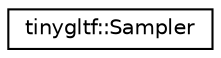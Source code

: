digraph "Graphical Class Hierarchy"
{
  edge [fontname="Helvetica",fontsize="10",labelfontname="Helvetica",labelfontsize="10"];
  node [fontname="Helvetica",fontsize="10",shape=record];
  rankdir="LR";
  Node0 [label="tinygltf::Sampler",height=0.2,width=0.4,color="black", fillcolor="white", style="filled",URL="$structtinygltf_1_1Sampler.html"];
}
